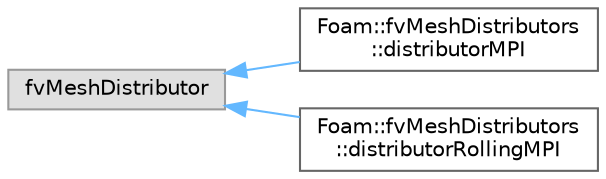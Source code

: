 digraph "Graphical Class Hierarchy"
{
 // LATEX_PDF_SIZE
  bgcolor="transparent";
  edge [fontname=Helvetica,fontsize=10,labelfontname=Helvetica,labelfontsize=10];
  node [fontname=Helvetica,fontsize=10,shape=box,height=0.2,width=0.4];
  rankdir="LR";
  Node0 [id="Node000000",label="fvMeshDistributor",height=0.2,width=0.4,color="grey60", fillcolor="#E0E0E0", style="filled",tooltip=" "];
  Node0 -> Node1 [id="edge2_Node000000_Node000001",dir="back",color="steelblue1",style="solid",tooltip=" "];
  Node1 [id="Node000001",label="Foam::fvMeshDistributors\l::distributorMPI",height=0.2,width=0.4,color="grey40", fillcolor="white", style="filled",URL="$classFoam_1_1fvMeshDistributors_1_1distributorMPI.html",tooltip=" "];
  Node0 -> Node2 [id="edge3_Node000000_Node000002",dir="back",color="steelblue1",style="solid",tooltip=" "];
  Node2 [id="Node000002",label="Foam::fvMeshDistributors\l::distributorRollingMPI",height=0.2,width=0.4,color="grey40", fillcolor="white", style="filled",URL="$classFoam_1_1fvMeshDistributors_1_1distributorRollingMPI.html",tooltip=" "];
}
